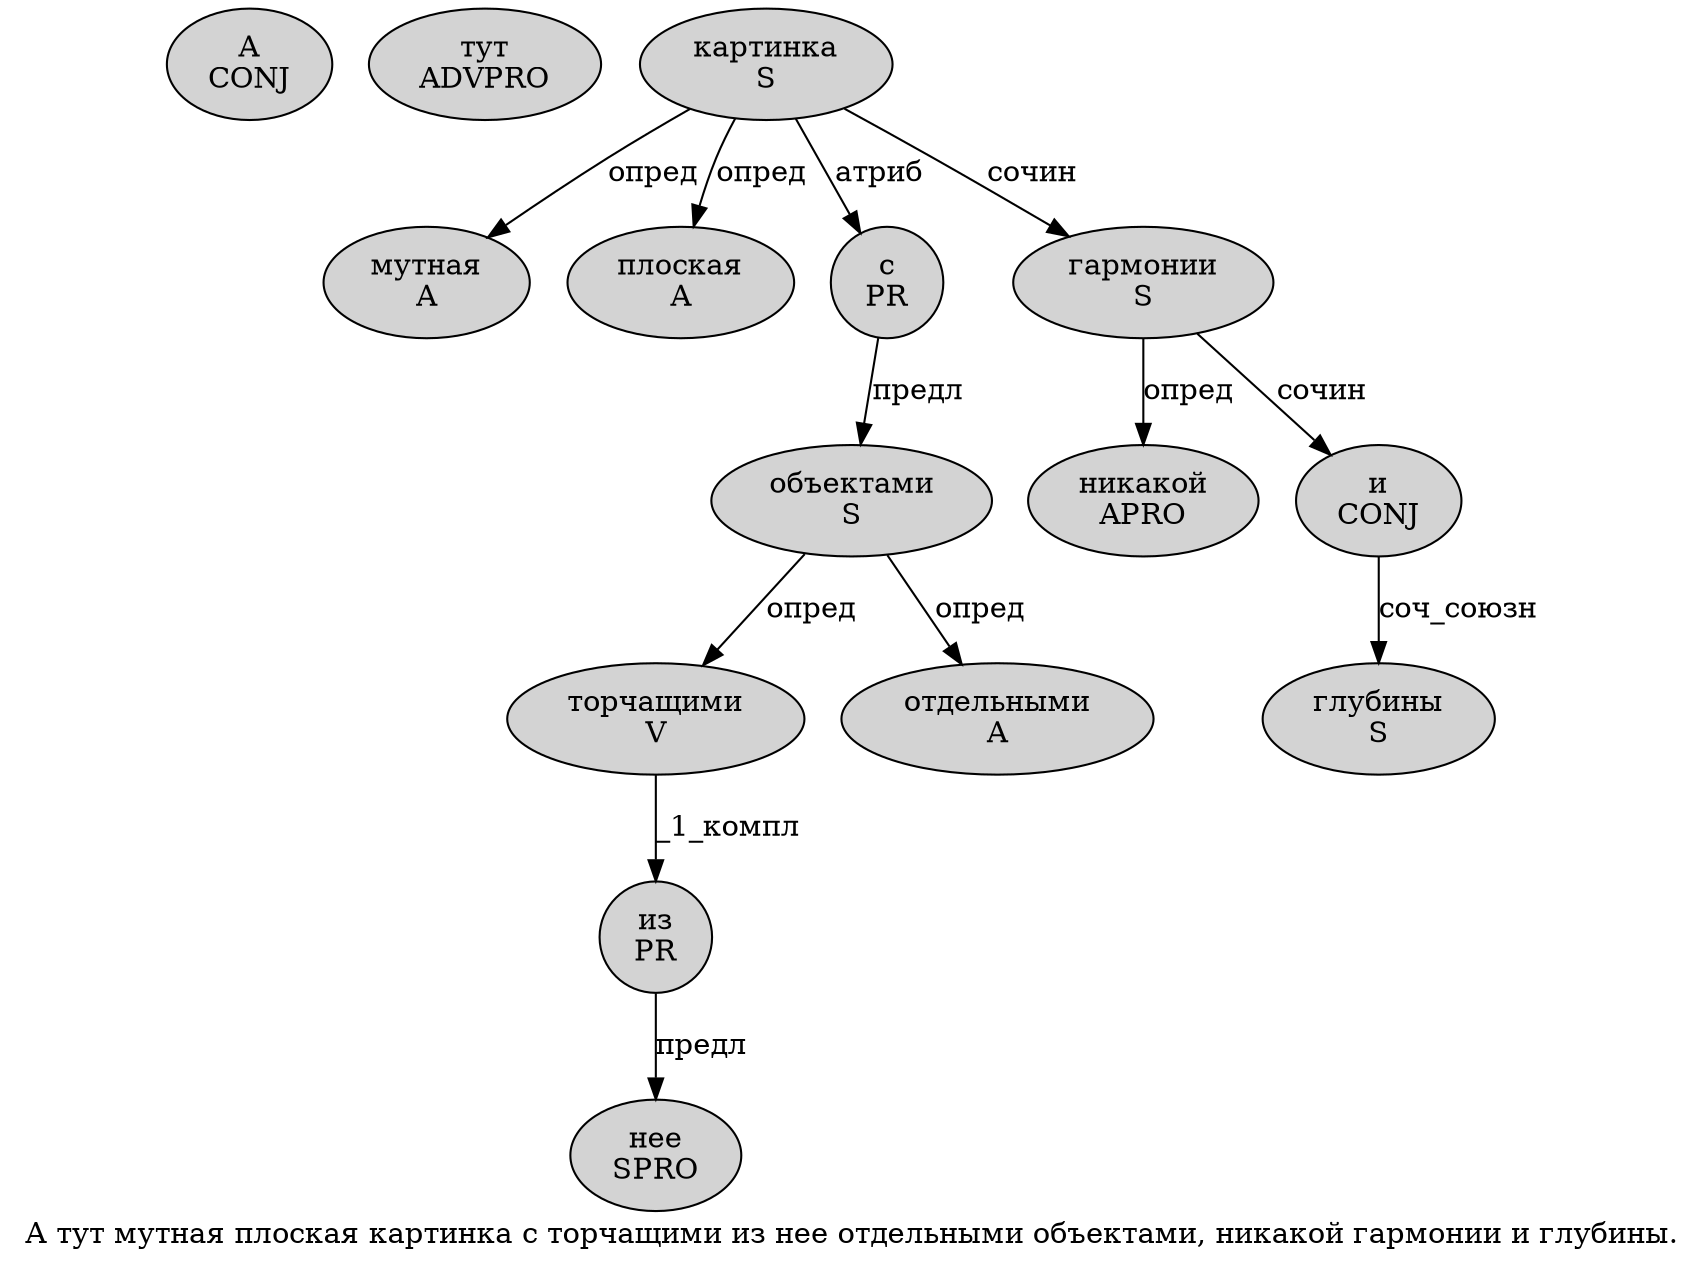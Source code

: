digraph SENTENCE_4951 {
	graph [label="А тут мутная плоская картинка с торчащими из нее отдельными объектами, никакой гармонии и глубины."]
	node [style=filled]
		0 [label="А
CONJ" color="" fillcolor=lightgray penwidth=1 shape=ellipse]
		1 [label="тут
ADVPRO" color="" fillcolor=lightgray penwidth=1 shape=ellipse]
		2 [label="мутная
A" color="" fillcolor=lightgray penwidth=1 shape=ellipse]
		3 [label="плоская
A" color="" fillcolor=lightgray penwidth=1 shape=ellipse]
		4 [label="картинка
S" color="" fillcolor=lightgray penwidth=1 shape=ellipse]
		5 [label="с
PR" color="" fillcolor=lightgray penwidth=1 shape=ellipse]
		6 [label="торчащими
V" color="" fillcolor=lightgray penwidth=1 shape=ellipse]
		7 [label="из
PR" color="" fillcolor=lightgray penwidth=1 shape=ellipse]
		8 [label="нее
SPRO" color="" fillcolor=lightgray penwidth=1 shape=ellipse]
		9 [label="отдельными
A" color="" fillcolor=lightgray penwidth=1 shape=ellipse]
		10 [label="объектами
S" color="" fillcolor=lightgray penwidth=1 shape=ellipse]
		12 [label="никакой
APRO" color="" fillcolor=lightgray penwidth=1 shape=ellipse]
		13 [label="гармонии
S" color="" fillcolor=lightgray penwidth=1 shape=ellipse]
		14 [label="и
CONJ" color="" fillcolor=lightgray penwidth=1 shape=ellipse]
		15 [label="глубины
S" color="" fillcolor=lightgray penwidth=1 shape=ellipse]
			7 -> 8 [label="предл"]
			4 -> 2 [label="опред"]
			4 -> 3 [label="опред"]
			4 -> 5 [label="атриб"]
			4 -> 13 [label="сочин"]
			14 -> 15 [label="соч_союзн"]
			10 -> 6 [label="опред"]
			10 -> 9 [label="опред"]
			5 -> 10 [label="предл"]
			6 -> 7 [label="_1_компл"]
			13 -> 12 [label="опред"]
			13 -> 14 [label="сочин"]
}